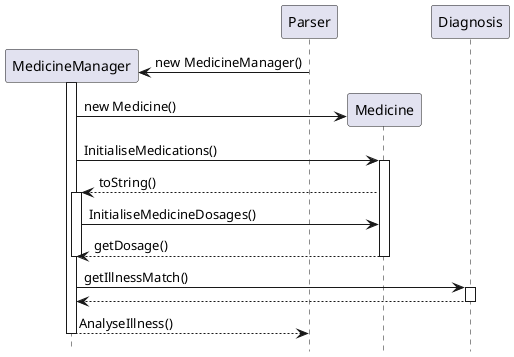 [comment]: <> (//@@author tanyizhe)
@startuml
'https://plantuml.com/sequence-diagram

hide footbox

create MedicineManager
Parser -> MedicineManager : new MedicineManager()
activate MedicineManager
create Medicine
MedicineManager -> Medicine: new Medicine()
MedicineManager -> Medicine: InitialiseMedications()
activate Medicine
Medicine --> MedicineManager: toString()
activate MedicineManager

MedicineManager -> Medicine: InitialiseMedicineDosages()

Medicine --> MedicineManager: getDosage()
deactivate Medicine
deactivate MedicineManager
MedicineManager -> Diagnosis: getIllnessMatch()
activate Diagnosis
Diagnosis --> MedicineManager
deactivate Diagnosis



MedicineManager --> Parser: AnalyseIllness()
deactivate MedicineManager


@enduml
